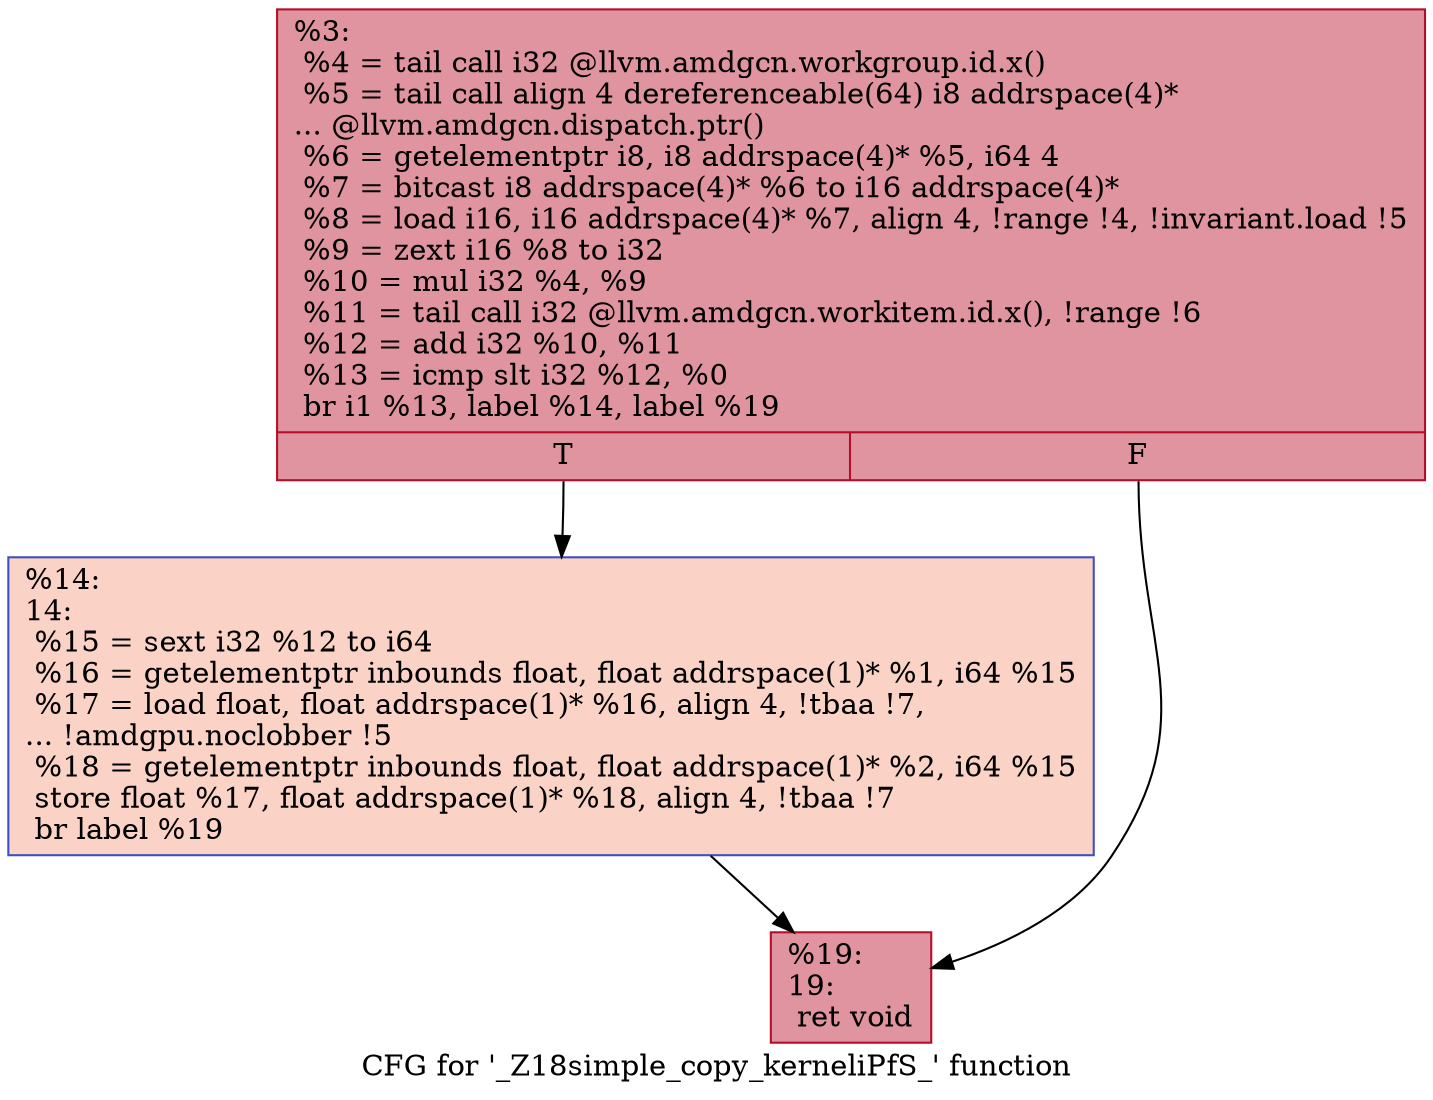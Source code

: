 digraph "CFG for '_Z18simple_copy_kerneliPfS_' function" {
	label="CFG for '_Z18simple_copy_kerneliPfS_' function";

	Node0x5f88000 [shape=record,color="#b70d28ff", style=filled, fillcolor="#b70d2870",label="{%3:\l  %4 = tail call i32 @llvm.amdgcn.workgroup.id.x()\l  %5 = tail call align 4 dereferenceable(64) i8 addrspace(4)*\l... @llvm.amdgcn.dispatch.ptr()\l  %6 = getelementptr i8, i8 addrspace(4)* %5, i64 4\l  %7 = bitcast i8 addrspace(4)* %6 to i16 addrspace(4)*\l  %8 = load i16, i16 addrspace(4)* %7, align 4, !range !4, !invariant.load !5\l  %9 = zext i16 %8 to i32\l  %10 = mul i32 %4, %9\l  %11 = tail call i32 @llvm.amdgcn.workitem.id.x(), !range !6\l  %12 = add i32 %10, %11\l  %13 = icmp slt i32 %12, %0\l  br i1 %13, label %14, label %19\l|{<s0>T|<s1>F}}"];
	Node0x5f88000:s0 -> Node0x5f89f00;
	Node0x5f88000:s1 -> Node0x5f89f90;
	Node0x5f89f00 [shape=record,color="#3d50c3ff", style=filled, fillcolor="#f59c7d70",label="{%14:\l14:                                               \l  %15 = sext i32 %12 to i64\l  %16 = getelementptr inbounds float, float addrspace(1)* %1, i64 %15\l  %17 = load float, float addrspace(1)* %16, align 4, !tbaa !7,\l... !amdgpu.noclobber !5\l  %18 = getelementptr inbounds float, float addrspace(1)* %2, i64 %15\l  store float %17, float addrspace(1)* %18, align 4, !tbaa !7\l  br label %19\l}"];
	Node0x5f89f00 -> Node0x5f89f90;
	Node0x5f89f90 [shape=record,color="#b70d28ff", style=filled, fillcolor="#b70d2870",label="{%19:\l19:                                               \l  ret void\l}"];
}
